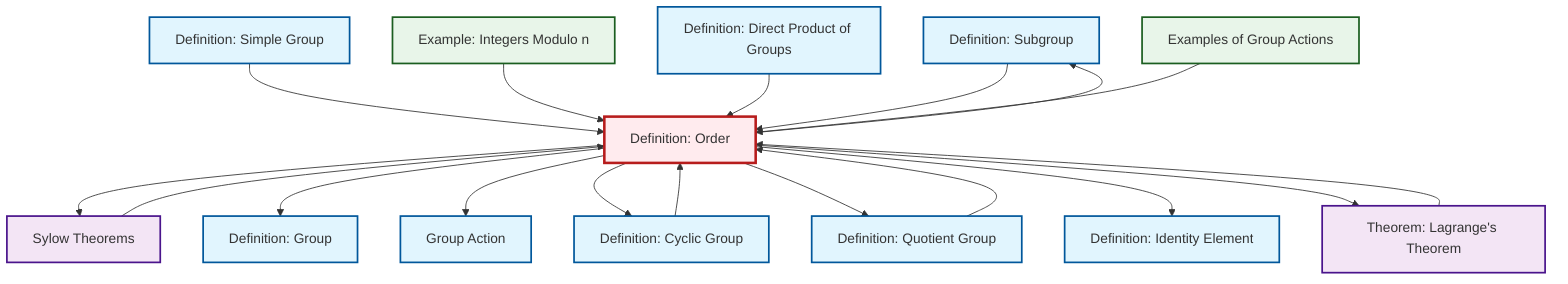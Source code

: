 graph TD
    classDef definition fill:#e1f5fe,stroke:#01579b,stroke-width:2px
    classDef theorem fill:#f3e5f5,stroke:#4a148c,stroke-width:2px
    classDef axiom fill:#fff3e0,stroke:#e65100,stroke-width:2px
    classDef example fill:#e8f5e9,stroke:#1b5e20,stroke-width:2px
    classDef current fill:#ffebee,stroke:#b71c1c,stroke-width:3px
    def-group-action["Group Action"]:::definition
    def-group["Definition: Group"]:::definition
    def-subgroup["Definition: Subgroup"]:::definition
    thm-sylow["Sylow Theorems"]:::theorem
    def-simple-group["Definition: Simple Group"]:::definition
    def-direct-product["Definition: Direct Product of Groups"]:::definition
    ex-quotient-integers-mod-n["Example: Integers Modulo n"]:::example
    def-order["Definition: Order"]:::definition
    ex-group-action-examples["Examples of Group Actions"]:::example
    thm-lagrange["Theorem: Lagrange's Theorem"]:::theorem
    def-quotient-group["Definition: Quotient Group"]:::definition
    def-cyclic-group["Definition: Cyclic Group"]:::definition
    def-identity-element["Definition: Identity Element"]:::definition
    def-simple-group --> def-order
    def-order --> thm-sylow
    ex-quotient-integers-mod-n --> def-order
    def-cyclic-group --> def-order
    def-order --> def-group
    def-order --> def-group-action
    def-direct-product --> def-order
    def-order --> def-cyclic-group
    def-order --> def-quotient-group
    def-order --> def-subgroup
    def-subgroup --> def-order
    ex-group-action-examples --> def-order
    def-quotient-group --> def-order
    thm-lagrange --> def-order
    thm-sylow --> def-order
    def-order --> def-identity-element
    def-order --> thm-lagrange
    class def-order current